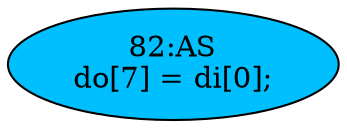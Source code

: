 strict digraph "" {
	node [label="\N"];
	"82:AS"	 [ast="<pyverilog.vparser.ast.Assign object at 0x7fa560c835d0>",
		def_var="['do']",
		fillcolor=deepskyblue,
		label="82:AS
do[7] = di[0];",
		statements="[]",
		style=filled,
		typ=Assign,
		use_var="['di']"];
}

